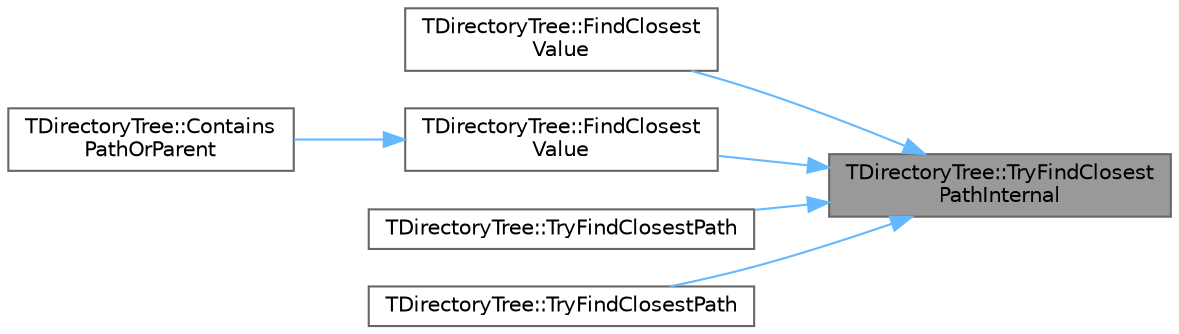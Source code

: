 digraph "TDirectoryTree::TryFindClosestPathInternal"
{
 // INTERACTIVE_SVG=YES
 // LATEX_PDF_SIZE
  bgcolor="transparent";
  edge [fontname=Helvetica,fontsize=10,labelfontname=Helvetica,labelfontsize=10];
  node [fontname=Helvetica,fontsize=10,shape=box,height=0.2,width=0.4];
  rankdir="RL";
  Node1 [id="Node000001",label="TDirectoryTree::TryFindClosest\lPathInternal",height=0.2,width=0.4,color="gray40", fillcolor="grey60", style="filled", fontcolor="black",tooltip=" "];
  Node1 -> Node2 [id="edge1_Node000001_Node000002",dir="back",color="steelblue1",style="solid",tooltip=" "];
  Node2 [id="Node000002",label="TDirectoryTree::FindClosest\lValue",height=0.2,width=0.4,color="grey40", fillcolor="white", style="filled",URL="$df/df1/classTDirectoryTree.html#a873e0cf06c13482ca723a239738416f7",tooltip="Return a pointer to the path's value if it exists, or to its closest parent path's value,..."];
  Node1 -> Node3 [id="edge2_Node000001_Node000003",dir="back",color="steelblue1",style="solid",tooltip=" "];
  Node3 [id="Node000003",label="TDirectoryTree::FindClosest\lValue",height=0.2,width=0.4,color="grey40", fillcolor="white", style="filled",URL="$df/df1/classTDirectoryTree.html#a42a69a1b727691000829ba6be0cd9f94",tooltip="Return a const pointer to the path's value if it exists, or to its closest parent path's value,..."];
  Node3 -> Node4 [id="edge3_Node000003_Node000004",dir="back",color="steelblue1",style="solid",tooltip=" "];
  Node4 [id="Node000004",label="TDirectoryTree::Contains\lPathOrParent",height=0.2,width=0.4,color="grey40", fillcolor="white", style="filled",URL="$df/df1/classTDirectoryTree.html#ae355ce1ef912d85fd29751dadc7c57eb",tooltip="Return whether the given path or any of its parent paths exist in the tree."];
  Node1 -> Node5 [id="edge4_Node000001_Node000005",dir="back",color="steelblue1",style="solid",tooltip=" "];
  Node5 [id="Node000005",label="TDirectoryTree::TryFindClosestPath",height=0.2,width=0.4,color="grey40", fillcolor="white", style="filled",URL="$df/df1/classTDirectoryTree.html#ac9d1c75440b95ead3b93e8028638071f",tooltip="Return whether the given path or any of its parent paths exist in the tree."];
  Node1 -> Node6 [id="edge5_Node000001_Node000006",dir="back",color="steelblue1",style="solid",tooltip=" "];
  Node6 [id="Node000006",label="TDirectoryTree::TryFindClosestPath",height=0.2,width=0.4,color="grey40", fillcolor="white", style="filled",URL="$df/df1/classTDirectoryTree.html#ad69ba03cd49852a0105a20af68f6be35",tooltip="Return whether the given path or any of its parent paths exist in the tree."];
}
